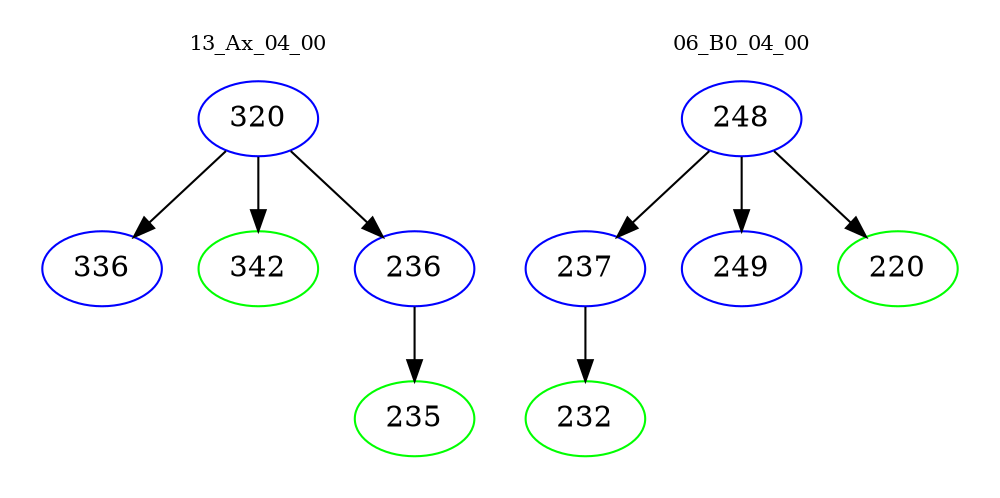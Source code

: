 digraph{
subgraph cluster_0 {
color = white
label = "13_Ax_04_00";
fontsize=10;
T0_320 [label="320", color="blue"]
T0_320 -> T0_336 [color="black"]
T0_336 [label="336", color="blue"]
T0_320 -> T0_342 [color="black"]
T0_342 [label="342", color="green"]
T0_320 -> T0_236 [color="black"]
T0_236 [label="236", color="blue"]
T0_236 -> T0_235 [color="black"]
T0_235 [label="235", color="green"]
}
subgraph cluster_1 {
color = white
label = "06_B0_04_00";
fontsize=10;
T1_248 [label="248", color="blue"]
T1_248 -> T1_237 [color="black"]
T1_237 [label="237", color="blue"]
T1_237 -> T1_232 [color="black"]
T1_232 [label="232", color="green"]
T1_248 -> T1_249 [color="black"]
T1_249 [label="249", color="blue"]
T1_248 -> T1_220 [color="black"]
T1_220 [label="220", color="green"]
}
}
